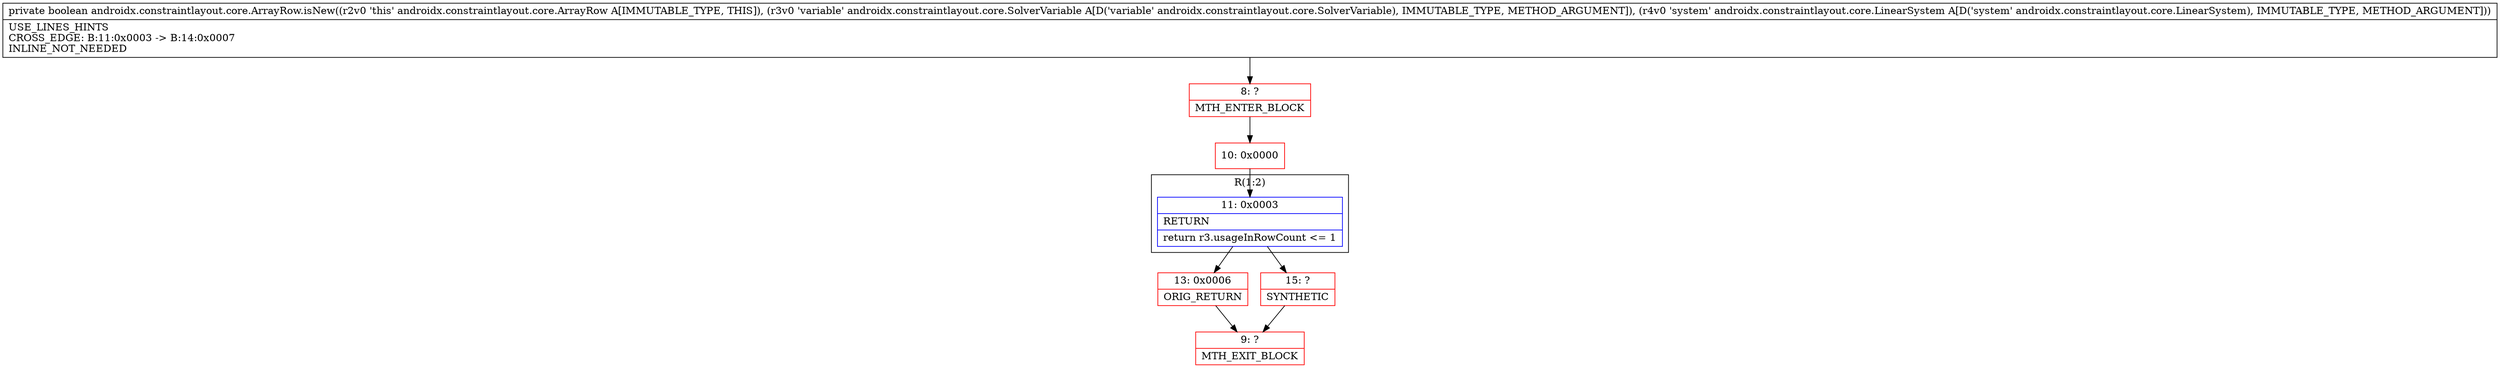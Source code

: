 digraph "CFG forandroidx.constraintlayout.core.ArrayRow.isNew(Landroidx\/constraintlayout\/core\/SolverVariable;Landroidx\/constraintlayout\/core\/LinearSystem;)Z" {
subgraph cluster_Region_173853304 {
label = "R(1:2)";
node [shape=record,color=blue];
Node_11 [shape=record,label="{11\:\ 0x0003|RETURN\l|return r3.usageInRowCount \<= 1\l}"];
}
Node_8 [shape=record,color=red,label="{8\:\ ?|MTH_ENTER_BLOCK\l}"];
Node_10 [shape=record,color=red,label="{10\:\ 0x0000}"];
Node_13 [shape=record,color=red,label="{13\:\ 0x0006|ORIG_RETURN\l}"];
Node_9 [shape=record,color=red,label="{9\:\ ?|MTH_EXIT_BLOCK\l}"];
Node_15 [shape=record,color=red,label="{15\:\ ?|SYNTHETIC\l}"];
MethodNode[shape=record,label="{private boolean androidx.constraintlayout.core.ArrayRow.isNew((r2v0 'this' androidx.constraintlayout.core.ArrayRow A[IMMUTABLE_TYPE, THIS]), (r3v0 'variable' androidx.constraintlayout.core.SolverVariable A[D('variable' androidx.constraintlayout.core.SolverVariable), IMMUTABLE_TYPE, METHOD_ARGUMENT]), (r4v0 'system' androidx.constraintlayout.core.LinearSystem A[D('system' androidx.constraintlayout.core.LinearSystem), IMMUTABLE_TYPE, METHOD_ARGUMENT]))  | USE_LINES_HINTS\lCROSS_EDGE: B:11:0x0003 \-\> B:14:0x0007\lINLINE_NOT_NEEDED\l}"];
MethodNode -> Node_8;Node_11 -> Node_13;
Node_11 -> Node_15;
Node_8 -> Node_10;
Node_10 -> Node_11;
Node_13 -> Node_9;
Node_15 -> Node_9;
}

